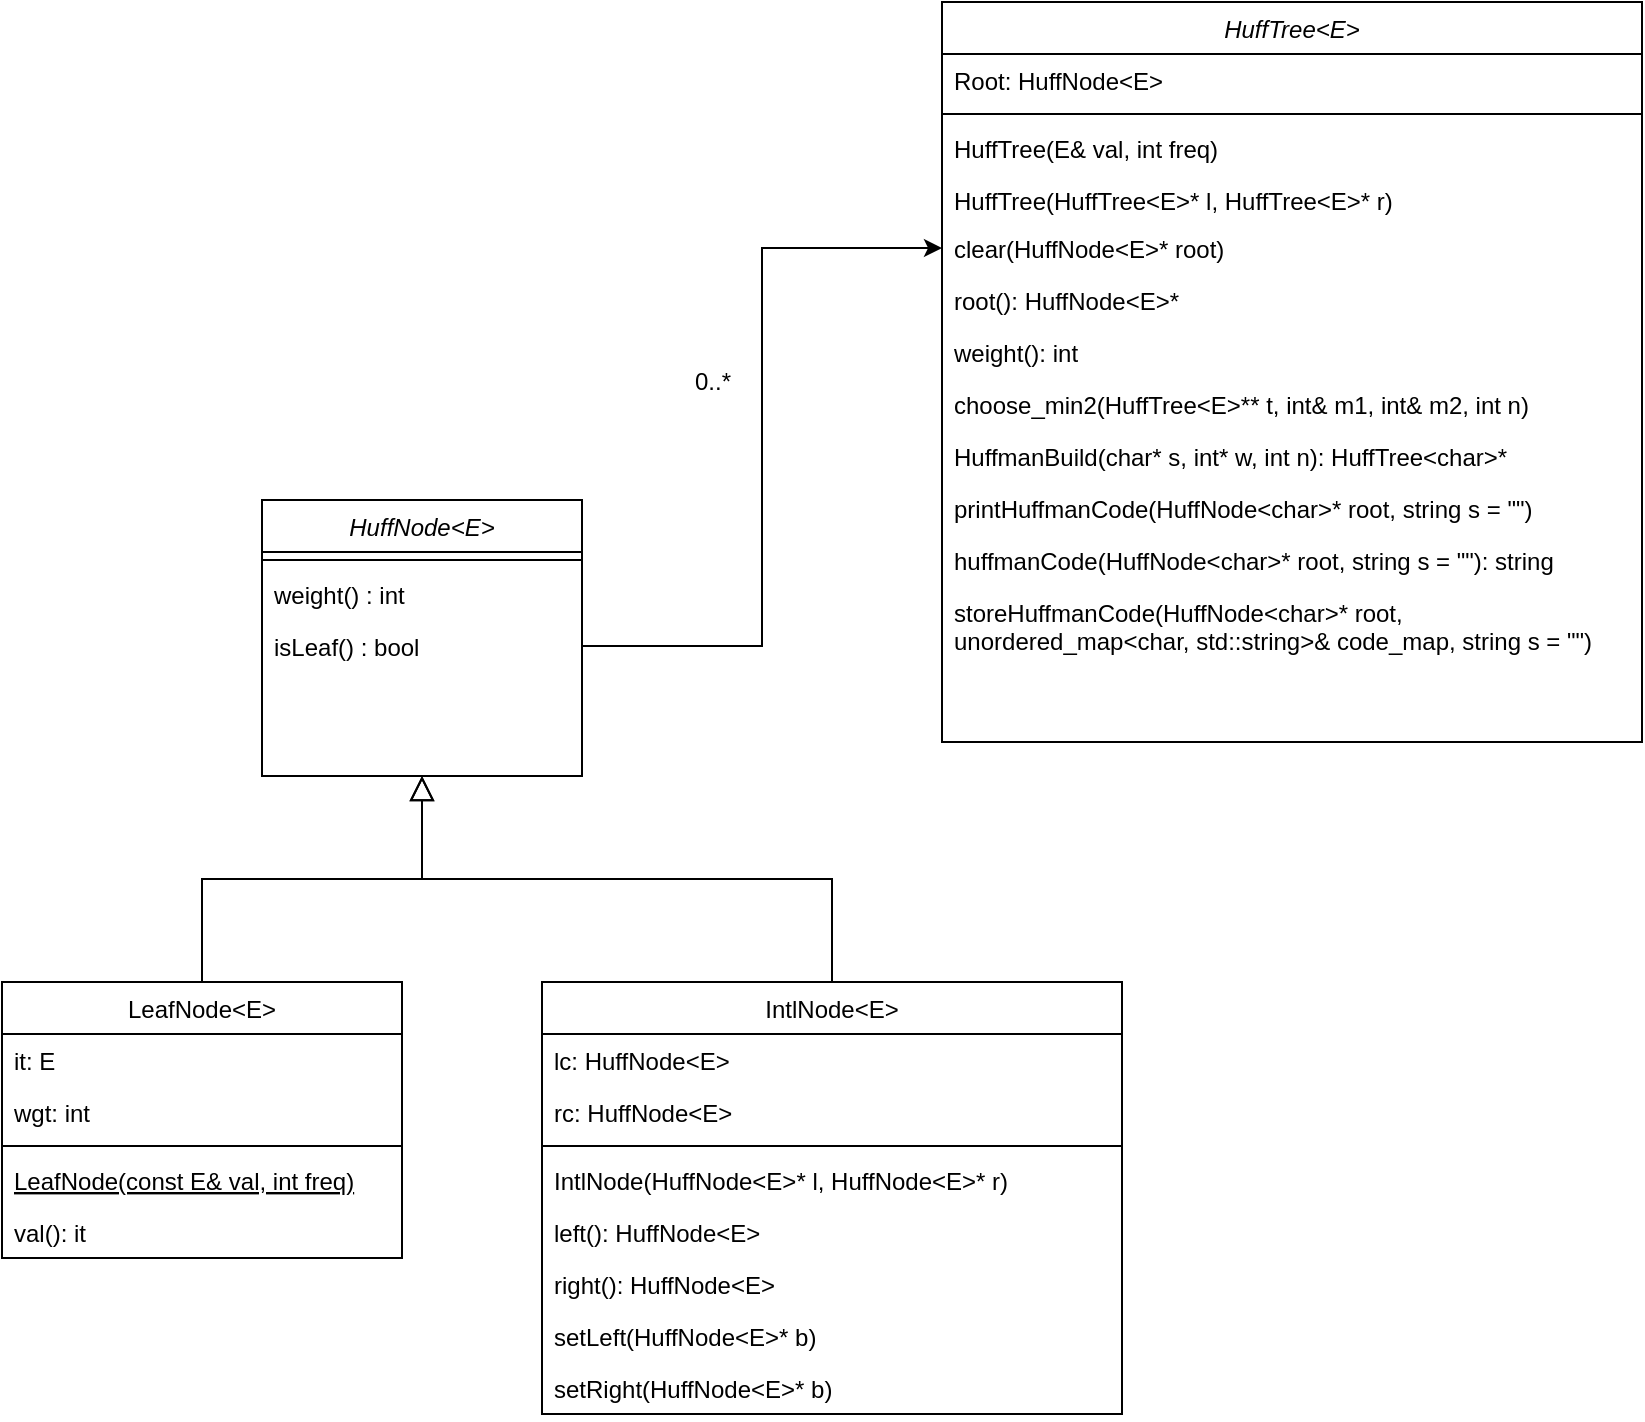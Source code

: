 <mxfile version="15.2.7" type="device"><diagram id="C5RBs43oDa-KdzZeNtuy" name="Page-1"><mxGraphModel dx="942" dy="703" grid="1" gridSize="10" guides="1" tooltips="1" connect="1" arrows="1" fold="1" page="1" pageScale="1" pageWidth="1200" pageHeight="1200" math="0" shadow="0"><root><mxCell id="WIyWlLk6GJQsqaUBKTNV-0"/><mxCell id="WIyWlLk6GJQsqaUBKTNV-1" parent="WIyWlLk6GJQsqaUBKTNV-0"/><mxCell id="zkfFHV4jXpPFQw0GAbJ--0" value="HuffNode&lt;E&gt;" style="swimlane;fontStyle=2;align=center;verticalAlign=top;childLayout=stackLayout;horizontal=1;startSize=26;horizontalStack=0;resizeParent=1;resizeLast=0;collapsible=1;marginBottom=0;rounded=0;shadow=0;strokeWidth=1;" parent="WIyWlLk6GJQsqaUBKTNV-1" vertex="1"><mxGeometry x="180" y="589" width="160" height="138" as="geometry"><mxRectangle x="230" y="140" width="160" height="26" as="alternateBounds"/></mxGeometry></mxCell><mxCell id="zkfFHV4jXpPFQw0GAbJ--4" value="" style="line;html=1;strokeWidth=1;align=left;verticalAlign=middle;spacingTop=-1;spacingLeft=3;spacingRight=3;rotatable=0;labelPosition=right;points=[];portConstraint=eastwest;" parent="zkfFHV4jXpPFQw0GAbJ--0" vertex="1"><mxGeometry y="26" width="160" height="8" as="geometry"/></mxCell><mxCell id="zkfFHV4jXpPFQw0GAbJ--5" value="weight() : int&#10;" style="text;align=left;verticalAlign=top;spacingLeft=4;spacingRight=4;overflow=hidden;rotatable=0;points=[[0,0.5],[1,0.5]];portConstraint=eastwest;" parent="zkfFHV4jXpPFQw0GAbJ--0" vertex="1"><mxGeometry y="34" width="160" height="26" as="geometry"/></mxCell><mxCell id="D49qlDi1_kCWM0YSNjrK-1" value="isLeaf() : bool" style="text;align=left;verticalAlign=top;spacingLeft=4;spacingRight=4;overflow=hidden;rotatable=0;points=[[0,0.5],[1,0.5]];portConstraint=eastwest;" vertex="1" parent="zkfFHV4jXpPFQw0GAbJ--0"><mxGeometry y="60" width="160" height="26" as="geometry"/></mxCell><mxCell id="zkfFHV4jXpPFQw0GAbJ--6" value="LeafNode&lt;E&gt;" style="swimlane;fontStyle=0;align=center;verticalAlign=top;childLayout=stackLayout;horizontal=1;startSize=26;horizontalStack=0;resizeParent=1;resizeLast=0;collapsible=1;marginBottom=0;rounded=0;shadow=0;strokeWidth=1;" parent="WIyWlLk6GJQsqaUBKTNV-1" vertex="1"><mxGeometry x="50" y="830" width="200" height="138" as="geometry"><mxRectangle x="130" y="380" width="160" height="26" as="alternateBounds"/></mxGeometry></mxCell><mxCell id="zkfFHV4jXpPFQw0GAbJ--7" value="it: E" style="text;align=left;verticalAlign=top;spacingLeft=4;spacingRight=4;overflow=hidden;rotatable=0;points=[[0,0.5],[1,0.5]];portConstraint=eastwest;" parent="zkfFHV4jXpPFQw0GAbJ--6" vertex="1"><mxGeometry y="26" width="200" height="26" as="geometry"/></mxCell><mxCell id="zkfFHV4jXpPFQw0GAbJ--8" value="wgt: int" style="text;align=left;verticalAlign=top;spacingLeft=4;spacingRight=4;overflow=hidden;rotatable=0;points=[[0,0.5],[1,0.5]];portConstraint=eastwest;rounded=0;shadow=0;html=0;" parent="zkfFHV4jXpPFQw0GAbJ--6" vertex="1"><mxGeometry y="52" width="200" height="26" as="geometry"/></mxCell><mxCell id="zkfFHV4jXpPFQw0GAbJ--9" value="" style="line;html=1;strokeWidth=1;align=left;verticalAlign=middle;spacingTop=-1;spacingLeft=3;spacingRight=3;rotatable=0;labelPosition=right;points=[];portConstraint=eastwest;" parent="zkfFHV4jXpPFQw0GAbJ--6" vertex="1"><mxGeometry y="78" width="200" height="8" as="geometry"/></mxCell><mxCell id="zkfFHV4jXpPFQw0GAbJ--10" value="LeafNode(const E&amp; val, int freq)" style="text;align=left;verticalAlign=top;spacingLeft=4;spacingRight=4;overflow=hidden;rotatable=0;points=[[0,0.5],[1,0.5]];portConstraint=eastwest;fontStyle=4" parent="zkfFHV4jXpPFQw0GAbJ--6" vertex="1"><mxGeometry y="86" width="200" height="26" as="geometry"/></mxCell><mxCell id="zkfFHV4jXpPFQw0GAbJ--11" value="val(): it" style="text;align=left;verticalAlign=top;spacingLeft=4;spacingRight=4;overflow=hidden;rotatable=0;points=[[0,0.5],[1,0.5]];portConstraint=eastwest;" parent="zkfFHV4jXpPFQw0GAbJ--6" vertex="1"><mxGeometry y="112" width="200" height="26" as="geometry"/></mxCell><mxCell id="zkfFHV4jXpPFQw0GAbJ--12" value="" style="endArrow=block;endSize=10;endFill=0;shadow=0;strokeWidth=1;rounded=0;edgeStyle=elbowEdgeStyle;elbow=vertical;" parent="WIyWlLk6GJQsqaUBKTNV-1" source="zkfFHV4jXpPFQw0GAbJ--6" target="zkfFHV4jXpPFQw0GAbJ--0" edge="1"><mxGeometry width="160" relative="1" as="geometry"><mxPoint x="160" y="673" as="sourcePoint"/><mxPoint x="160" y="673" as="targetPoint"/></mxGeometry></mxCell><mxCell id="zkfFHV4jXpPFQw0GAbJ--13" value="IntlNode&lt;E&gt;" style="swimlane;fontStyle=0;align=center;verticalAlign=top;childLayout=stackLayout;horizontal=1;startSize=26;horizontalStack=0;resizeParent=1;resizeLast=0;collapsible=1;marginBottom=0;rounded=0;shadow=0;strokeWidth=1;" parent="WIyWlLk6GJQsqaUBKTNV-1" vertex="1"><mxGeometry x="320" y="830" width="290" height="216" as="geometry"><mxRectangle x="340" y="380" width="170" height="26" as="alternateBounds"/></mxGeometry></mxCell><mxCell id="zkfFHV4jXpPFQw0GAbJ--14" value="lc: HuffNode&lt;E&gt;" style="text;align=left;verticalAlign=top;spacingLeft=4;spacingRight=4;overflow=hidden;rotatable=0;points=[[0,0.5],[1,0.5]];portConstraint=eastwest;" parent="zkfFHV4jXpPFQw0GAbJ--13" vertex="1"><mxGeometry y="26" width="290" height="26" as="geometry"/></mxCell><mxCell id="D49qlDi1_kCWM0YSNjrK-3" value="rc: HuffNode&lt;E&gt;" style="text;align=left;verticalAlign=top;spacingLeft=4;spacingRight=4;overflow=hidden;rotatable=0;points=[[0,0.5],[1,0.5]];portConstraint=eastwest;" vertex="1" parent="zkfFHV4jXpPFQw0GAbJ--13"><mxGeometry y="52" width="290" height="26" as="geometry"/></mxCell><mxCell id="zkfFHV4jXpPFQw0GAbJ--15" value="" style="line;html=1;strokeWidth=1;align=left;verticalAlign=middle;spacingTop=-1;spacingLeft=3;spacingRight=3;rotatable=0;labelPosition=right;points=[];portConstraint=eastwest;" parent="zkfFHV4jXpPFQw0GAbJ--13" vertex="1"><mxGeometry y="78" width="290" height="8" as="geometry"/></mxCell><mxCell id="D49qlDi1_kCWM0YSNjrK-2" value="IntlNode(HuffNode&lt;E&gt;* l, HuffNode&lt;E&gt;* r)" style="text;align=left;verticalAlign=top;spacingLeft=4;spacingRight=4;overflow=hidden;rotatable=0;points=[[0,0.5],[1,0.5]];portConstraint=eastwest;" vertex="1" parent="zkfFHV4jXpPFQw0GAbJ--13"><mxGeometry y="86" width="290" height="26" as="geometry"/></mxCell><mxCell id="D49qlDi1_kCWM0YSNjrK-4" value="left(): HuffNode&lt;E&gt;" style="text;align=left;verticalAlign=top;spacingLeft=4;spacingRight=4;overflow=hidden;rotatable=0;points=[[0,0.5],[1,0.5]];portConstraint=eastwest;" vertex="1" parent="zkfFHV4jXpPFQw0GAbJ--13"><mxGeometry y="112" width="290" height="26" as="geometry"/></mxCell><mxCell id="D49qlDi1_kCWM0YSNjrK-5" value="right(): HuffNode&lt;E&gt;" style="text;align=left;verticalAlign=top;spacingLeft=4;spacingRight=4;overflow=hidden;rotatable=0;points=[[0,0.5],[1,0.5]];portConstraint=eastwest;" vertex="1" parent="zkfFHV4jXpPFQw0GAbJ--13"><mxGeometry y="138" width="290" height="26" as="geometry"/></mxCell><mxCell id="D49qlDi1_kCWM0YSNjrK-7" value="setLeft(HuffNode&lt;E&gt;* b)" style="text;align=left;verticalAlign=top;spacingLeft=4;spacingRight=4;overflow=hidden;rotatable=0;points=[[0,0.5],[1,0.5]];portConstraint=eastwest;" vertex="1" parent="zkfFHV4jXpPFQw0GAbJ--13"><mxGeometry y="164" width="290" height="26" as="geometry"/></mxCell><mxCell id="D49qlDi1_kCWM0YSNjrK-6" value="setRight(HuffNode&lt;E&gt;* b)" style="text;align=left;verticalAlign=top;spacingLeft=4;spacingRight=4;overflow=hidden;rotatable=0;points=[[0,0.5],[1,0.5]];portConstraint=eastwest;" vertex="1" parent="zkfFHV4jXpPFQw0GAbJ--13"><mxGeometry y="190" width="290" height="26" as="geometry"/></mxCell><mxCell id="zkfFHV4jXpPFQw0GAbJ--16" value="" style="endArrow=block;endSize=10;endFill=0;shadow=0;strokeWidth=1;rounded=0;edgeStyle=elbowEdgeStyle;elbow=vertical;" parent="WIyWlLk6GJQsqaUBKTNV-1" source="zkfFHV4jXpPFQw0GAbJ--13" target="zkfFHV4jXpPFQw0GAbJ--0" edge="1"><mxGeometry width="160" relative="1" as="geometry"><mxPoint x="170" y="843" as="sourcePoint"/><mxPoint x="270" y="741" as="targetPoint"/></mxGeometry></mxCell><mxCell id="D49qlDi1_kCWM0YSNjrK-8" value="HuffTree&lt;E&gt;" style="swimlane;fontStyle=2;align=center;verticalAlign=top;childLayout=stackLayout;horizontal=1;startSize=26;horizontalStack=0;resizeParent=1;resizeLast=0;collapsible=1;marginBottom=0;rounded=0;shadow=0;strokeWidth=1;" vertex="1" parent="WIyWlLk6GJQsqaUBKTNV-1"><mxGeometry x="520" y="340" width="350" height="370" as="geometry"><mxRectangle x="230" y="140" width="160" height="26" as="alternateBounds"/></mxGeometry></mxCell><mxCell id="D49qlDi1_kCWM0YSNjrK-10" value="Root: HuffNode&lt;E&gt;" style="text;align=left;verticalAlign=top;spacingLeft=4;spacingRight=4;overflow=hidden;rotatable=0;points=[[0,0.5],[1,0.5]];portConstraint=eastwest;" vertex="1" parent="D49qlDi1_kCWM0YSNjrK-8"><mxGeometry y="26" width="350" height="26" as="geometry"/></mxCell><mxCell id="D49qlDi1_kCWM0YSNjrK-9" value="" style="line;html=1;strokeWidth=1;align=left;verticalAlign=middle;spacingTop=-1;spacingLeft=3;spacingRight=3;rotatable=0;labelPosition=right;points=[];portConstraint=eastwest;" vertex="1" parent="D49qlDi1_kCWM0YSNjrK-8"><mxGeometry y="52" width="350" height="8" as="geometry"/></mxCell><mxCell id="D49qlDi1_kCWM0YSNjrK-11" value="HuffTree(E&amp; val, int freq)" style="text;align=left;verticalAlign=top;spacingLeft=4;spacingRight=4;overflow=hidden;rotatable=0;points=[[0,0.5],[1,0.5]];portConstraint=eastwest;" vertex="1" parent="D49qlDi1_kCWM0YSNjrK-8"><mxGeometry y="60" width="350" height="26" as="geometry"/></mxCell><mxCell id="D49qlDi1_kCWM0YSNjrK-15" value="HuffTree(HuffTree&lt;E&gt;* l, HuffTree&lt;E&gt;* r)" style="text;align=left;verticalAlign=top;spacingLeft=4;spacingRight=4;overflow=hidden;rotatable=0;points=[[0,0.5],[1,0.5]];portConstraint=eastwest;" vertex="1" parent="D49qlDi1_kCWM0YSNjrK-8"><mxGeometry y="86" width="350" height="24" as="geometry"/></mxCell><mxCell id="D49qlDi1_kCWM0YSNjrK-16" value="clear(HuffNode&lt;E&gt;* root)" style="text;align=left;verticalAlign=top;spacingLeft=4;spacingRight=4;overflow=hidden;rotatable=0;points=[[0,0.5],[1,0.5]];portConstraint=eastwest;" vertex="1" parent="D49qlDi1_kCWM0YSNjrK-8"><mxGeometry y="110" width="350" height="26" as="geometry"/></mxCell><mxCell id="D49qlDi1_kCWM0YSNjrK-17" value="root(): HuffNode&lt;E&gt;*" style="text;align=left;verticalAlign=top;spacingLeft=4;spacingRight=4;overflow=hidden;rotatable=0;points=[[0,0.5],[1,0.5]];portConstraint=eastwest;" vertex="1" parent="D49qlDi1_kCWM0YSNjrK-8"><mxGeometry y="136" width="350" height="26" as="geometry"/></mxCell><mxCell id="D49qlDi1_kCWM0YSNjrK-18" value="weight(): int" style="text;align=left;verticalAlign=top;spacingLeft=4;spacingRight=4;overflow=hidden;rotatable=0;points=[[0,0.5],[1,0.5]];portConstraint=eastwest;" vertex="1" parent="D49qlDi1_kCWM0YSNjrK-8"><mxGeometry y="162" width="350" height="26" as="geometry"/></mxCell><mxCell id="D49qlDi1_kCWM0YSNjrK-21" value="choose_min2(HuffTree&lt;E&gt;** t, int&amp; m1, int&amp; m2, int n)" style="text;align=left;verticalAlign=top;spacingLeft=4;spacingRight=4;overflow=hidden;rotatable=0;points=[[0,0.5],[1,0.5]];portConstraint=eastwest;" vertex="1" parent="D49qlDi1_kCWM0YSNjrK-8"><mxGeometry y="188" width="350" height="26" as="geometry"/></mxCell><mxCell id="D49qlDi1_kCWM0YSNjrK-22" value="HuffmanBuild(char* s, int* w, int n): HuffTree&lt;char&gt;*" style="text;align=left;verticalAlign=top;spacingLeft=4;spacingRight=4;overflow=hidden;rotatable=0;points=[[0,0.5],[1,0.5]];portConstraint=eastwest;" vertex="1" parent="D49qlDi1_kCWM0YSNjrK-8"><mxGeometry y="214" width="350" height="26" as="geometry"/></mxCell><mxCell id="D49qlDi1_kCWM0YSNjrK-20" value="printHuffmanCode(HuffNode&lt;char&gt;* root, string s = &quot;&quot;)" style="text;align=left;verticalAlign=top;spacingLeft=4;spacingRight=4;overflow=hidden;rotatable=0;points=[[0,0.5],[1,0.5]];portConstraint=eastwest;" vertex="1" parent="D49qlDi1_kCWM0YSNjrK-8"><mxGeometry y="240" width="350" height="26" as="geometry"/></mxCell><mxCell id="D49qlDi1_kCWM0YSNjrK-23" value="huffmanCode(HuffNode&lt;char&gt;* root, string s = &quot;&quot;): string" style="text;align=left;verticalAlign=top;spacingLeft=4;spacingRight=4;overflow=hidden;rotatable=0;points=[[0,0.5],[1,0.5]];portConstraint=eastwest;" vertex="1" parent="D49qlDi1_kCWM0YSNjrK-8"><mxGeometry y="266" width="350" height="26" as="geometry"/></mxCell><mxCell id="D49qlDi1_kCWM0YSNjrK-24" value="storeHuffmanCode(HuffNode&lt;char&gt;* root,&#10;&#9;&#9;unordered_map&lt;char, std::string&gt;&amp; code_map, string s = &quot;&quot;)" style="text;align=left;verticalAlign=top;spacingLeft=4;spacingRight=4;overflow=hidden;rotatable=0;points=[[0,0.5],[1,0.5]];portConstraint=eastwest;" vertex="1" parent="D49qlDi1_kCWM0YSNjrK-8"><mxGeometry y="292" width="350" height="48" as="geometry"/></mxCell><mxCell id="D49qlDi1_kCWM0YSNjrK-12" style="edgeStyle=orthogonalEdgeStyle;rounded=0;orthogonalLoop=1;jettySize=auto;html=1;exitX=1;exitY=0.5;exitDx=0;exitDy=0;entryX=0;entryY=0.5;entryDx=0;entryDy=0;" edge="1" parent="WIyWlLk6GJQsqaUBKTNV-1" source="D49qlDi1_kCWM0YSNjrK-1" target="D49qlDi1_kCWM0YSNjrK-16"><mxGeometry relative="1" as="geometry"><mxPoint x="470" y="662" as="targetPoint"/></mxGeometry></mxCell><mxCell id="D49qlDi1_kCWM0YSNjrK-14" value="0..*" style="text;html=1;align=center;verticalAlign=middle;resizable=0;points=[];autosize=1;strokeColor=none;fillColor=none;" vertex="1" parent="WIyWlLk6GJQsqaUBKTNV-1"><mxGeometry x="390" y="520" width="30" height="20" as="geometry"/></mxCell></root></mxGraphModel></diagram></mxfile>